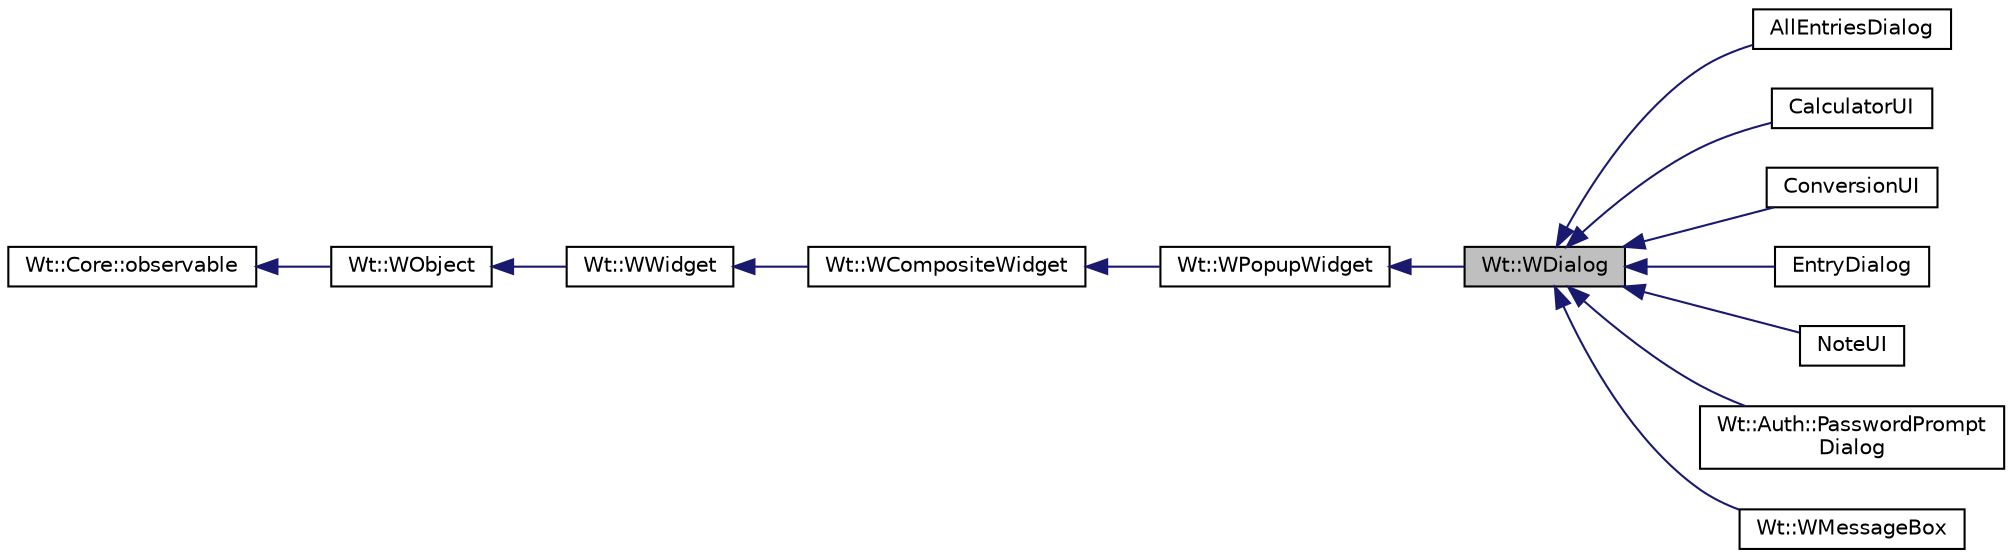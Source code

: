 digraph "Wt::WDialog"
{
 // LATEX_PDF_SIZE
  edge [fontname="Helvetica",fontsize="10",labelfontname="Helvetica",labelfontsize="10"];
  node [fontname="Helvetica",fontsize="10",shape=record];
  rankdir="LR";
  Node1 [label="Wt::WDialog",height=0.2,width=0.4,color="black", fillcolor="grey75", style="filled", fontcolor="black",tooltip="A WDialog shows a dialog."];
  Node2 -> Node1 [dir="back",color="midnightblue",fontsize="10",style="solid",fontname="Helvetica"];
  Node2 [label="Wt::WPopupWidget",height=0.2,width=0.4,color="black", fillcolor="white", style="filled",URL="$classWt_1_1WPopupWidget.html",tooltip="Base class for popup widgets."];
  Node3 -> Node2 [dir="back",color="midnightblue",fontsize="10",style="solid",fontname="Helvetica"];
  Node3 [label="Wt::WCompositeWidget",height=0.2,width=0.4,color="black", fillcolor="white", style="filled",URL="$classWt_1_1WCompositeWidget.html",tooltip="A widget that hides the implementation of composite widgets."];
  Node4 -> Node3 [dir="back",color="midnightblue",fontsize="10",style="solid",fontname="Helvetica"];
  Node4 [label="Wt::WWidget",height=0.2,width=0.4,color="black", fillcolor="white", style="filled",URL="$classWt_1_1WWidget.html",tooltip="The abstract base class for a user-interface component."];
  Node5 -> Node4 [dir="back",color="midnightblue",fontsize="10",style="solid",fontname="Helvetica"];
  Node5 [label="Wt::WObject",height=0.2,width=0.4,color="black", fillcolor="white", style="filled",URL="$classWt_1_1WObject.html",tooltip="A base class for objects that participate in the signal/slot system."];
  Node6 -> Node5 [dir="back",color="midnightblue",fontsize="10",style="solid",fontname="Helvetica"];
  Node6 [label="Wt::Core::observable",height=0.2,width=0.4,color="black", fillcolor="white", style="filled",URL="$classWt_1_1Core_1_1observable.html",tooltip="A base class for objects whose life-time can be tracked."];
  Node1 -> Node7 [dir="back",color="midnightblue",fontsize="10",style="solid",fontname="Helvetica"];
  Node7 [label="AllEntriesDialog",height=0.2,width=0.4,color="black", fillcolor="white", style="filled",URL="$classAllEntriesDialog.html",tooltip=" "];
  Node1 -> Node8 [dir="back",color="midnightblue",fontsize="10",style="solid",fontname="Helvetica"];
  Node8 [label="CalculatorUI",height=0.2,width=0.4,color="black", fillcolor="white", style="filled",URL="$classCalculatorUI.html",tooltip="Calculator User Interface."];
  Node1 -> Node9 [dir="back",color="midnightblue",fontsize="10",style="solid",fontname="Helvetica"];
  Node9 [label="ConversionUI",height=0.2,width=0.4,color="black", fillcolor="white", style="filled",URL="$classConversionUI.html",tooltip="Unit Conversion User Interface."];
  Node1 -> Node10 [dir="back",color="midnightblue",fontsize="10",style="solid",fontname="Helvetica"];
  Node10 [label="EntryDialog",height=0.2,width=0.4,color="black", fillcolor="white", style="filled",URL="$classEntryDialog.html",tooltip=" "];
  Node1 -> Node11 [dir="back",color="midnightblue",fontsize="10",style="solid",fontname="Helvetica"];
  Node11 [label="NoteUI",height=0.2,width=0.4,color="black", fillcolor="white", style="filled",URL="$classNoteUI.html",tooltip="NoteUI."];
  Node1 -> Node12 [dir="back",color="midnightblue",fontsize="10",style="solid",fontname="Helvetica"];
  Node12 [label="Wt::Auth::PasswordPrompt\lDialog",height=0.2,width=0.4,color="black", fillcolor="white", style="filled",URL="$classWt_1_1Auth_1_1PasswordPromptDialog.html",tooltip="A dialog that prompts for the user password."];
  Node1 -> Node13 [dir="back",color="midnightblue",fontsize="10",style="solid",fontname="Helvetica"];
  Node13 [label="Wt::WMessageBox",height=0.2,width=0.4,color="black", fillcolor="white", style="filled",URL="$classWt_1_1WMessageBox.html",tooltip="A standard dialog for confirmation or to get simple user input."];
}
